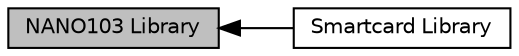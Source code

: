 digraph "NANO103 Library"
{
  edge [fontname="Helvetica",fontsize="10",labelfontname="Helvetica",labelfontsize="10"];
  node [fontname="Helvetica",fontsize="10",shape=box];
  rankdir=LR;
  Node1 [label="NANO103 Library",height=0.2,width=0.4,color="black", fillcolor="grey75", style="filled", fontcolor="black",tooltip=" "];
  Node2 [label="Smartcard Library",height=0.2,width=0.4,color="black", fillcolor="white", style="filled",URL="$da/d64/group___n_a_n_o103___s_c_l_i_b.html",tooltip=" "];
  Node1->Node2 [shape=plaintext, dir="back", style="solid"];
}
